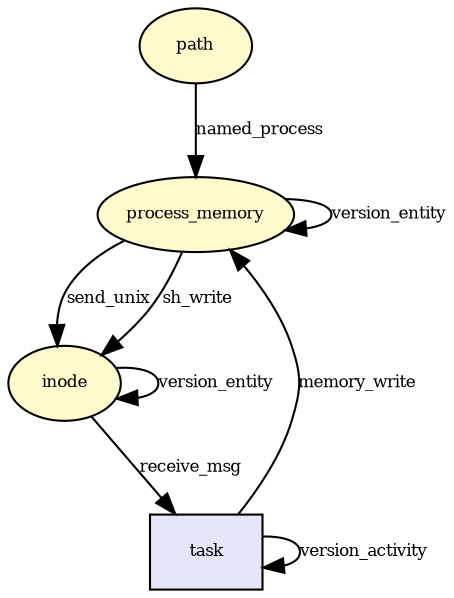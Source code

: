 digraph RGL__DirectedAdjacencyGraph {path[fontsize = 8,label = "path",shape = ellipse, fillcolor="#fffacd", style = filled]

process_memory[fontsize = 8,label = "process_memory",shape = ellipse, fillcolor="#fffacd", style = filled]

path -> process_memory[fontsize = 8,label = "named_process"]

inode[fontsize = 8,label = "inode",shape = ellipse, fillcolor="#fffacd", style = filled]

process_memory -> inode[fontsize = 8,label = "send_unix"]

inode -> inode[fontsize = 8,label = "version_entity"]

task[fontsize = 8,label = "task",shape = rectangle, fillcolor="#e6e6fa", style = filled]

inode -> task[fontsize = 8,label = "receive_msg"]

task -> process_memory[fontsize = 8,label = "memory_write"]

task -> task[fontsize = 8,label = "version_activity"]

process_memory -> process_memory[fontsize = 8,label = "version_entity"]

process_memory -> inode[fontsize = 8,label = "sh_write"]

}